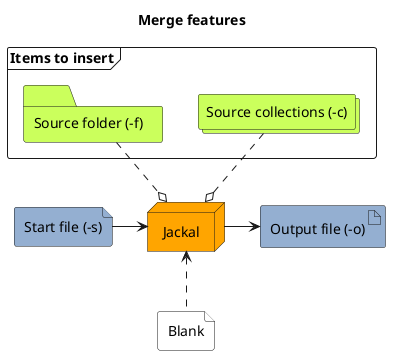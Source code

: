 @startuml
node Jackal as j #Orange
title Merge features
frame "Items to insert" as fr {
    collections "Source collections (-c)" as sc #cbff5c
    folder "Source folder (-f)" as f #cbff5c
}
file "Start file (-s)" as sf #94afd1
file "Blank" as b #White
artifact "Output file (-o)" as o #94afd1
f -[dashed]down-o j
sc -[dashed]down-o j
sf -right-> j
j -right-> o
b -[dashed]up-> j


@enduml